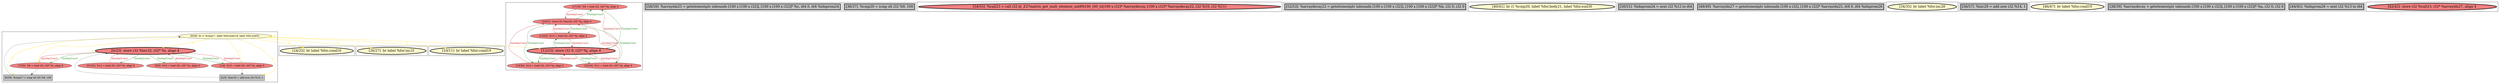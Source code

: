 
digraph G {



node1242->node1241 [style=solid,color=gold,label="C",penwidth=1.0,fontcolor=gold ]
node1219->node1221 [style=solid,color=firebrick3,label="A|indep|Const",penwidth=1.0,fontcolor=firebrick3 ]
node1242->node1240 [style=solid,color=gold,label="C",penwidth=1.0,fontcolor=gold ]
node1221->node1219 [style=solid,color=forestgreen,label="T|indep|Const",penwidth=1.0,fontcolor=forestgreen ]
node1240->node1237 [style=solid,color=forestgreen,label="T|indep|Const",penwidth=1.0,fontcolor=forestgreen ]
node1237->node1235 [style=solid,color=black,label="",penwidth=0.5,fontcolor=black ]
node1220->node1221 [style=solid,color=firebrick3,label="A|indep|Const",penwidth=1.0,fontcolor=firebrick3 ]
node1235->node1240 [style=solid,color=black,label="",penwidth=0.5,fontcolor=black ]
node1242->node1246 [style=solid,color=gold,label="C",penwidth=1.0,fontcolor=gold ]
node1239->node1240 [style=solid,color=firebrick3,label="A|indep|Const",penwidth=1.0,fontcolor=firebrick3 ]
node1237->node1240 [style=solid,color=firebrick3,label="A|indep|Const",penwidth=1.0,fontcolor=firebrick3 ]
node1222->node1219 [style=solid,color=forestgreen,label="T|indep|Const",penwidth=1.0,fontcolor=forestgreen ]
node1239->node1241 [style=solid,color=black,label="",penwidth=0.5,fontcolor=black ]
node1218->node1222 [style=solid,color=firebrick3,label="A|indep|Const",penwidth=1.0,fontcolor=firebrick3 ]
node1242->node1237 [style=solid,color=gold,label="C",penwidth=1.0,fontcolor=gold ]
node1222->node1220 [style=solid,color=forestgreen,label="T|indep|Const",penwidth=1.0,fontcolor=forestgreen ]
node1220->node1222 [style=solid,color=firebrick3,label="A|indep|Const",penwidth=1.0,fontcolor=firebrick3 ]
node1240->node1236 [style=solid,color=forestgreen,label="T|indep|Const",penwidth=1.0,fontcolor=forestgreen ]
node1242->node1242 [style=solid,color=gold,label="C",penwidth=1.0,fontcolor=gold ]
node1222->node1218 [style=solid,color=forestgreen,label="T|indep|Const",penwidth=1.0,fontcolor=forestgreen ]
node1236->node1240 [style=solid,color=firebrick3,label="A|indep|Const",penwidth=1.0,fontcolor=firebrick3 ]
node1221->node1223 [style=solid,color=forestgreen,label="T|indep|Const",penwidth=1.0,fontcolor=forestgreen ]
node1242->node1239 [style=solid,color=gold,label="C",penwidth=1.0,fontcolor=gold ]
node1223->node1222 [style=solid,color=firebrick3,label="A|indep|Const",penwidth=1.0,fontcolor=firebrick3 ]
node1222->node1223 [style=solid,color=forestgreen,label="T|indep|Const",penwidth=1.0,fontcolor=forestgreen ]
node1219->node1222 [style=solid,color=firebrick3,label="A|indep|Const",penwidth=1.0,fontcolor=firebrick3 ]
node1242->node1235 [style=solid,color=gold,label="C",penwidth=1.0,fontcolor=gold ]
node1223->node1221 [style=solid,color=firebrick3,label="A|indep|Const",penwidth=1.0,fontcolor=firebrick3 ]
node1218->node1221 [style=solid,color=firebrick3,label="A|indep|Const",penwidth=1.0,fontcolor=firebrick3 ]
node1221->node1218 [style=solid,color=forestgreen,label="T|indep|Const",penwidth=1.0,fontcolor=forestgreen ]
node1241->node1242 [style=solid,color=black,label="",penwidth=0.5,fontcolor=black ]
node1240->node1239 [style=solid,color=forestgreen,label="T|indep|Const",penwidth=1.0,fontcolor=forestgreen ]
node1240->node1238 [style=solid,color=forestgreen,label="T|indep|Const",penwidth=1.0,fontcolor=forestgreen ]
node1238->node1240 [style=solid,color=firebrick3,label="A|indep|Const",penwidth=1.0,fontcolor=firebrick3 ]
node1242->node1244 [style=solid,color=gold,label="C",penwidth=1.0,fontcolor=gold ]
node1221->node1220 [style=solid,color=forestgreen,label="T|indep|Const",penwidth=1.0,fontcolor=forestgreen ]
node1242->node1222 [style=solid,color=gold,label="C",penwidth=1.0,fontcolor=gold ]
node1242->node1217 [style=solid,color=gold,label="C",penwidth=1.0,fontcolor=gold ]


subgraph cluster16 {


node1245 [penwidth=3.0,fontsize=20,fillcolor=grey,label="[58/59]  %arrayidx25 = getelementptr inbounds [100 x [100 x i32]], [100 x [100 x i32]]* %c, i64 0, i64 %idxprom24",shape=rectangle,style=filled ]



}

subgraph cluster17 {


node1246 [penwidth=3.0,fontsize=20,fillcolor=lemonchiffon,label="[24/25]  br label %for.cond16",shape=ellipse,style=filled ]



}

subgraph cluster4 {


node1226 [penwidth=3.0,fontsize=20,fillcolor=grey,label="[36/37]  %cmp20 = icmp slt i32 %9, 100",shape=rectangle,style=filled ]



}

subgraph cluster3 {


node1225 [penwidth=3.0,fontsize=20,fillcolor=lightcoral,label="[54/55]  %call23 = call i32 @_Z27matrix_get_mult_element_axbPA100_iS0_ii([100 x i32]* %arraydecay, [100 x i32]* %arraydecay22, i32 %10, i32 %11)",shape=ellipse,style=filled ]



}

subgraph cluster2 {


node1224 [penwidth=3.0,fontsize=20,fillcolor=grey,label="[52/53]  %arraydecay22 = getelementptr inbounds [100 x [100 x i32]], [100 x [100 x i32]]* %b, i32 0, i32 0",shape=rectangle,style=filled ]



}

subgraph cluster1 {


node1223 [fillcolor=lightcoral,label="[13/22]  %13 = load i32, i32* %j, align 4",shape=ellipse,style=filled ]
node1221 [fillcolor=lightcoral,label="[14/21]  store i32 %inc29, i32* %j, align 4",shape=ellipse,style=filled ]
node1220 [fillcolor=lightcoral,label="[15/16]  %11 = load i32, i32* %j, align 4",shape=ellipse,style=filled ]
node1218 [fillcolor=lightcoral,label="[19/20]  %14 = load i32, i32* %j, align 4",shape=ellipse,style=filled ]
node1222 [penwidth=3.0,fontsize=20,fillcolor=lightcoral,label="[12/23]  store i32 0, i32* %j, align 4",shape=ellipse,style=filled ]
node1219 [fillcolor=lightcoral,label="[17/18]  %9 = load i32, i32* %j, align 4",shape=ellipse,style=filled ]



}

subgraph cluster12 {


node1234 [penwidth=3.0,fontsize=20,fillcolor=lemonchiffon,label="[40/41]  br i1 %cmp20, label %for.body21, label %for.end30",shape=ellipse,style=filled ]



}

subgraph cluster5 {


node1227 [penwidth=3.0,fontsize=20,fillcolor=grey,label="[50/51]  %idxprom24 = sext i32 %12 to i64",shape=rectangle,style=filled ]



}

subgraph cluster0 {


node1217 [penwidth=3.0,fontsize=20,fillcolor=lemonchiffon,label="[10/11]  br label %for.cond19",shape=ellipse,style=filled ]



}

subgraph cluster6 {


node1228 [penwidth=3.0,fontsize=20,fillcolor=grey,label="[48/49]  %arrayidx27 = getelementptr inbounds [100 x i32], [100 x i32]* %arrayidx25, i64 0, i64 %idxprom26",shape=rectangle,style=filled ]



}

subgraph cluster14 {


node1243 [penwidth=3.0,fontsize=20,fillcolor=lemonchiffon,label="[34/35]  br label %for.inc28",shape=ellipse,style=filled ]



}

subgraph cluster7 {


node1229 [penwidth=3.0,fontsize=20,fillcolor=grey,label="[56/57]  %inc29 = add nsw i32 %14, 1",shape=rectangle,style=filled ]



}

subgraph cluster8 {


node1230 [penwidth=3.0,fontsize=20,fillcolor=lemonchiffon,label="[46/47]  br label %for.cond19",shape=ellipse,style=filled ]



}

subgraph cluster9 {


node1231 [penwidth=3.0,fontsize=20,fillcolor=grey,label="[38/39]  %arraydecay = getelementptr inbounds [100 x [100 x i32]], [100 x [100 x i32]]* %a, i32 0, i32 0",shape=rectangle,style=filled ]



}

subgraph cluster10 {


node1232 [penwidth=3.0,fontsize=20,fillcolor=grey,label="[44/45]  %idxprom26 = sext i32 %13 to i64",shape=rectangle,style=filled ]



}

subgraph cluster11 {


node1233 [penwidth=3.0,fontsize=20,fillcolor=lightcoral,label="[42/43]  store i32 %call23, i32* %arrayidx27, align 4",shape=ellipse,style=filled ]



}

subgraph cluster13 {


node1242 [fillcolor=lemonchiffon,label="[9/28]  br i1 %cmp17, label %for.body18, label %for.end33",shape=ellipse,style=filled ]
node1241 [fillcolor=grey,label="[8/29]  %cmp17 = icmp slt i32 %8, 100",shape=rectangle,style=filled ]
node1239 [fillcolor=lightcoral,label="[7/30]  %8 = load i32, i32* %i, align 4",shape=ellipse,style=filled ]
node1236 [fillcolor=lightcoral,label="[5/6]  %10 = load i32, i32* %i, align 4",shape=ellipse,style=filled ]
node1235 [fillcolor=grey,label="[2/3]  %inc32 = add nsw i32 %15, 1",shape=rectangle,style=filled ]
node1240 [penwidth=3.0,fontsize=20,fillcolor=lightcoral,label="[0/33]  store i32 %inc32, i32* %i, align 4",shape=ellipse,style=filled ]
node1237 [fillcolor=lightcoral,label="[1/4]  %15 = load i32, i32* %i, align 4",shape=ellipse,style=filled ]
node1238 [fillcolor=lightcoral,label="[31/32]  %12 = load i32, i32* %i, align 4",shape=ellipse,style=filled ]



}

subgraph cluster15 {


node1244 [penwidth=3.0,fontsize=20,fillcolor=lemonchiffon,label="[26/27]  br label %for.inc31",shape=ellipse,style=filled ]



}

}
